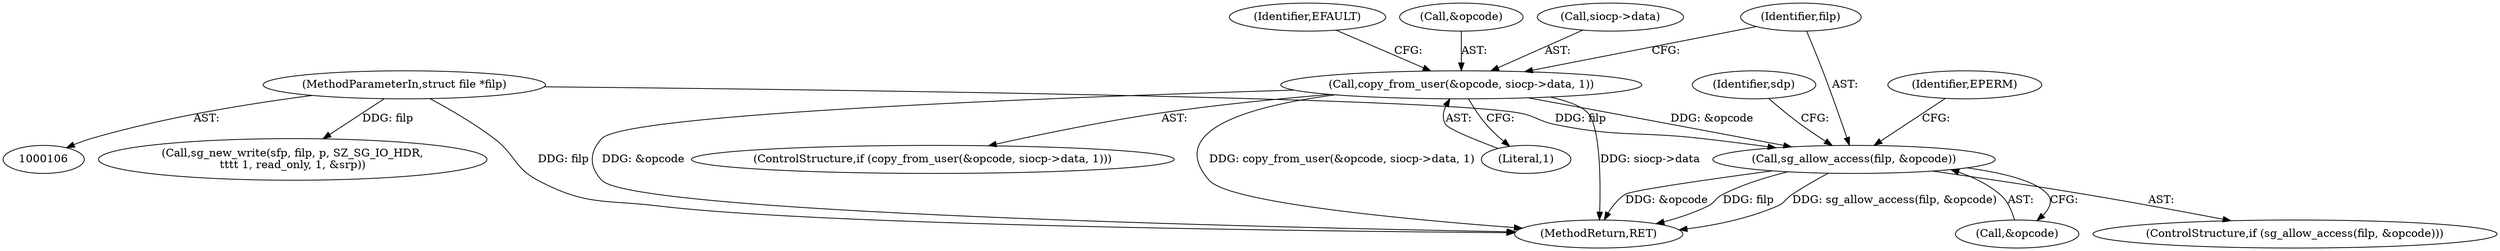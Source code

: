 digraph "0_linux_3e0097499839e0fe3af380410eababe5a47c4cf9_0@pointer" {
"1000921" [label="(Call,sg_allow_access(filp, &opcode))"];
"1000107" [label="(MethodParameterIn,struct file *filp)"];
"1000910" [label="(Call,copy_from_user(&opcode, siocp->data, 1))"];
"1000927" [label="(Identifier,EPERM)"];
"1000921" [label="(Call,sg_allow_access(filp, &opcode))"];
"1000919" [label="(Identifier,EFAULT)"];
"1000910" [label="(Call,copy_from_user(&opcode, siocp->data, 1))"];
"1000198" [label="(Call,sg_new_write(sfp, filp, p, SZ_SG_IO_HDR,\n\t\t\t\t 1, read_only, 1, &srp))"];
"1000909" [label="(ControlStructure,if (copy_from_user(&opcode, siocp->data, 1)))"];
"1000911" [label="(Call,&opcode)"];
"1000913" [label="(Call,siocp->data)"];
"1000932" [label="(Identifier,sdp)"];
"1000923" [label="(Call,&opcode)"];
"1001060" [label="(MethodReturn,RET)"];
"1000107" [label="(MethodParameterIn,struct file *filp)"];
"1000920" [label="(ControlStructure,if (sg_allow_access(filp, &opcode)))"];
"1000922" [label="(Identifier,filp)"];
"1000916" [label="(Literal,1)"];
"1000921" -> "1000920"  [label="AST: "];
"1000921" -> "1000923"  [label="CFG: "];
"1000922" -> "1000921"  [label="AST: "];
"1000923" -> "1000921"  [label="AST: "];
"1000927" -> "1000921"  [label="CFG: "];
"1000932" -> "1000921"  [label="CFG: "];
"1000921" -> "1001060"  [label="DDG: sg_allow_access(filp, &opcode)"];
"1000921" -> "1001060"  [label="DDG: &opcode"];
"1000921" -> "1001060"  [label="DDG: filp"];
"1000107" -> "1000921"  [label="DDG: filp"];
"1000910" -> "1000921"  [label="DDG: &opcode"];
"1000107" -> "1000106"  [label="AST: "];
"1000107" -> "1001060"  [label="DDG: filp"];
"1000107" -> "1000198"  [label="DDG: filp"];
"1000910" -> "1000909"  [label="AST: "];
"1000910" -> "1000916"  [label="CFG: "];
"1000911" -> "1000910"  [label="AST: "];
"1000913" -> "1000910"  [label="AST: "];
"1000916" -> "1000910"  [label="AST: "];
"1000919" -> "1000910"  [label="CFG: "];
"1000922" -> "1000910"  [label="CFG: "];
"1000910" -> "1001060"  [label="DDG: &opcode"];
"1000910" -> "1001060"  [label="DDG: copy_from_user(&opcode, siocp->data, 1)"];
"1000910" -> "1001060"  [label="DDG: siocp->data"];
}
